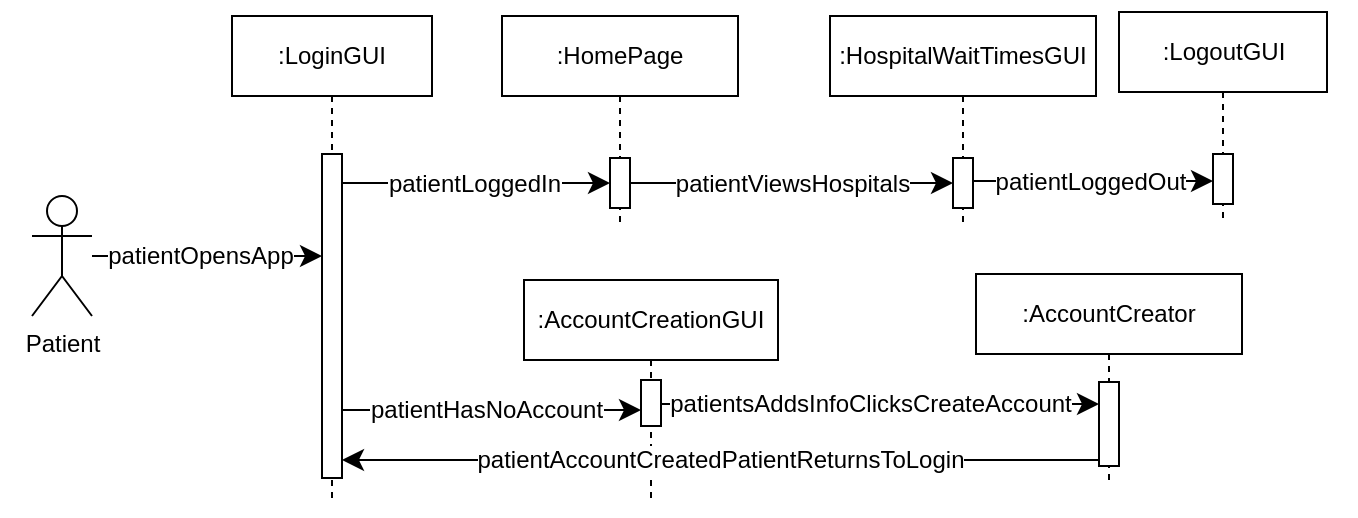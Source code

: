 <mxfile version="24.7.17">
  <diagram name="Page-1" id="2YBvvXClWsGukQMizWep">
    <mxGraphModel dx="1259" dy="655" grid="0" gridSize="10" guides="1" tooltips="1" connect="1" arrows="1" fold="1" page="1" pageScale="1" pageWidth="850" pageHeight="1100" background="#ffffff" math="0" shadow="0">
      <root>
        <mxCell id="0" />
        <mxCell id="1" parent="0" />
        <mxCell id="E6NOx3_vWvqfJ0P1HMbt-11" value="" style="rounded=0;whiteSpace=wrap;html=1;strokeColor=none;" parent="1" vertex="1">
          <mxGeometry x="633" y="42" width="120" height="258" as="geometry" />
        </mxCell>
        <mxCell id="E6NOx3_vWvqfJ0P1HMbt-10" value="" style="rounded=0;whiteSpace=wrap;html=1;strokeColor=none;" parent="1" vertex="1">
          <mxGeometry x="75" y="50" width="120" height="174" as="geometry" />
        </mxCell>
        <mxCell id="aM9ryv3xv72pqoxQDRHE-1" value=":LoginGUI" style="shape=umlLifeline;perimeter=lifelinePerimeter;whiteSpace=wrap;html=1;container=0;dropTarget=0;collapsible=0;recursiveResize=0;outlineConnect=0;portConstraint=eastwest;newEdgeStyle={&quot;edgeStyle&quot;:&quot;elbowEdgeStyle&quot;,&quot;elbow&quot;:&quot;vertical&quot;,&quot;curved&quot;:0,&quot;rounded&quot;:0};" parent="1" vertex="1">
          <mxGeometry x="191" y="50" width="100" height="243" as="geometry" />
        </mxCell>
        <mxCell id="aM9ryv3xv72pqoxQDRHE-2" value="" style="html=1;points=[];perimeter=orthogonalPerimeter;outlineConnect=0;targetShapes=umlLifeline;portConstraint=eastwest;newEdgeStyle={&quot;edgeStyle&quot;:&quot;elbowEdgeStyle&quot;,&quot;elbow&quot;:&quot;vertical&quot;,&quot;curved&quot;:0,&quot;rounded&quot;:0};" parent="aM9ryv3xv72pqoxQDRHE-1" vertex="1">
          <mxGeometry x="45" y="69" width="10" height="162" as="geometry" />
        </mxCell>
        <mxCell id="aM9ryv3xv72pqoxQDRHE-5" value=":AccountCreationGUI" style="shape=umlLifeline;perimeter=lifelinePerimeter;whiteSpace=wrap;html=1;container=0;dropTarget=0;collapsible=0;recursiveResize=0;outlineConnect=0;portConstraint=eastwest;newEdgeStyle={&quot;edgeStyle&quot;:&quot;elbowEdgeStyle&quot;,&quot;elbow&quot;:&quot;vertical&quot;,&quot;curved&quot;:0,&quot;rounded&quot;:0};" parent="1" vertex="1">
          <mxGeometry x="337" y="182" width="127" height="111" as="geometry" />
        </mxCell>
        <mxCell id="aM9ryv3xv72pqoxQDRHE-6" value="" style="html=1;points=[];perimeter=orthogonalPerimeter;outlineConnect=0;targetShapes=umlLifeline;portConstraint=eastwest;newEdgeStyle={&quot;edgeStyle&quot;:&quot;elbowEdgeStyle&quot;,&quot;elbow&quot;:&quot;vertical&quot;,&quot;curved&quot;:0,&quot;rounded&quot;:0};" parent="aM9ryv3xv72pqoxQDRHE-5" vertex="1">
          <mxGeometry x="58.5" y="50" width="10" height="23" as="geometry" />
        </mxCell>
        <mxCell id="JPjZ9n4mydb_W1zHjXlX-1" value="" style="edgeStyle=none;curved=1;rounded=0;orthogonalLoop=1;jettySize=auto;html=1;fontSize=12;startSize=8;endSize=8;" parent="1" source="W02SHAz67EgGQIxPDvYj-1" target="aM9ryv3xv72pqoxQDRHE-2" edge="1">
          <mxGeometry relative="1" as="geometry" />
        </mxCell>
        <mxCell id="FpNr1gH__5IdUl0Pg7lG-1" value="patientOpensApp" style="edgeLabel;html=1;align=center;verticalAlign=middle;resizable=0;points=[];fontSize=12;" parent="JPjZ9n4mydb_W1zHjXlX-1" vertex="1" connectable="0">
          <mxGeometry x="0.076" y="2" relative="1" as="geometry">
            <mxPoint x="-8" y="2" as="offset" />
          </mxGeometry>
        </mxCell>
        <mxCell id="W02SHAz67EgGQIxPDvYj-1" value="Patient" style="shape=umlActor;verticalLabelPosition=bottom;verticalAlign=top;html=1;outlineConnect=0;" parent="1" vertex="1">
          <mxGeometry x="91" y="140" width="30" height="60" as="geometry" />
        </mxCell>
        <mxCell id="JPjZ9n4mydb_W1zHjXlX-2" style="edgeStyle=elbowEdgeStyle;curved=0;rounded=0;orthogonalLoop=1;jettySize=auto;html=1;elbow=vertical;fontSize=12;startSize=8;endSize=8;" parent="1" source="aM9ryv3xv72pqoxQDRHE-2" target="aM9ryv3xv72pqoxQDRHE-6" edge="1">
          <mxGeometry relative="1" as="geometry">
            <Array as="points">
              <mxPoint x="321" y="247" />
            </Array>
          </mxGeometry>
        </mxCell>
        <mxCell id="JPjZ9n4mydb_W1zHjXlX-3" value="patientHasNoAccount" style="edgeLabel;html=1;align=center;verticalAlign=middle;resizable=0;points=[];fontSize=12;" parent="JPjZ9n4mydb_W1zHjXlX-2" vertex="1" connectable="0">
          <mxGeometry x="0.125" y="1" relative="1" as="geometry">
            <mxPoint x="-12" y="1" as="offset" />
          </mxGeometry>
        </mxCell>
        <mxCell id="FpNr1gH__5IdUl0Pg7lG-3" value=":AccountCreator" style="shape=umlLifeline;perimeter=lifelinePerimeter;whiteSpace=wrap;html=1;container=0;dropTarget=0;collapsible=0;recursiveResize=0;outlineConnect=0;portConstraint=eastwest;newEdgeStyle={&quot;edgeStyle&quot;:&quot;elbowEdgeStyle&quot;,&quot;elbow&quot;:&quot;vertical&quot;,&quot;curved&quot;:0,&quot;rounded&quot;:0};" parent="1" vertex="1">
          <mxGeometry x="563" y="179" width="133" height="106" as="geometry" />
        </mxCell>
        <mxCell id="FpNr1gH__5IdUl0Pg7lG-4" value="" style="html=1;points=[];perimeter=orthogonalPerimeter;outlineConnect=0;targetShapes=umlLifeline;portConstraint=eastwest;newEdgeStyle={&quot;edgeStyle&quot;:&quot;elbowEdgeStyle&quot;,&quot;elbow&quot;:&quot;vertical&quot;,&quot;curved&quot;:0,&quot;rounded&quot;:0};" parent="FpNr1gH__5IdUl0Pg7lG-3" vertex="1">
          <mxGeometry x="61.5" y="54" width="10" height="42" as="geometry" />
        </mxCell>
        <mxCell id="FpNr1gH__5IdUl0Pg7lG-5" value="" style="edgeStyle=elbowEdgeStyle;curved=0;rounded=0;orthogonalLoop=1;jettySize=auto;html=1;elbow=vertical;fontSize=12;startSize=8;endSize=8;" parent="1" source="aM9ryv3xv72pqoxQDRHE-6" target="FpNr1gH__5IdUl0Pg7lG-4" edge="1">
          <mxGeometry relative="1" as="geometry" />
        </mxCell>
        <mxCell id="FpNr1gH__5IdUl0Pg7lG-10" value="patientsAddsInfoClicksCreateAccount" style="edgeLabel;html=1;align=center;verticalAlign=middle;resizable=0;points=[];fontSize=12;" parent="FpNr1gH__5IdUl0Pg7lG-5" vertex="1" connectable="0">
          <mxGeometry x="0.203" relative="1" as="geometry">
            <mxPoint x="-27" as="offset" />
          </mxGeometry>
        </mxCell>
        <mxCell id="FpNr1gH__5IdUl0Pg7lG-11" value="patientAccountCreatedPatientReturnsToLogin" style="edgeStyle=elbowEdgeStyle;curved=0;rounded=0;orthogonalLoop=1;jettySize=auto;html=1;elbow=vertical;fontSize=12;startSize=8;endSize=8;" parent="1" source="FpNr1gH__5IdUl0Pg7lG-4" target="aM9ryv3xv72pqoxQDRHE-2" edge="1">
          <mxGeometry relative="1" as="geometry">
            <mxPoint x="249" y="255" as="targetPoint" />
            <Array as="points">
              <mxPoint x="395" y="272" />
            </Array>
          </mxGeometry>
        </mxCell>
        <mxCell id="FpNr1gH__5IdUl0Pg7lG-12" value=":HomePage" style="shape=umlLifeline;perimeter=lifelinePerimeter;whiteSpace=wrap;html=1;container=0;dropTarget=0;collapsible=0;recursiveResize=0;outlineConnect=0;portConstraint=eastwest;newEdgeStyle={&quot;edgeStyle&quot;:&quot;elbowEdgeStyle&quot;,&quot;elbow&quot;:&quot;vertical&quot;,&quot;curved&quot;:0,&quot;rounded&quot;:0};" parent="1" vertex="1">
          <mxGeometry x="326" y="50" width="118" height="106" as="geometry" />
        </mxCell>
        <mxCell id="FpNr1gH__5IdUl0Pg7lG-13" value="" style="html=1;points=[];perimeter=orthogonalPerimeter;outlineConnect=0;targetShapes=umlLifeline;portConstraint=eastwest;newEdgeStyle={&quot;edgeStyle&quot;:&quot;elbowEdgeStyle&quot;,&quot;elbow&quot;:&quot;vertical&quot;,&quot;curved&quot;:0,&quot;rounded&quot;:0};" parent="FpNr1gH__5IdUl0Pg7lG-12" vertex="1">
          <mxGeometry x="54" y="71" width="10" height="25" as="geometry" />
        </mxCell>
        <mxCell id="FpNr1gH__5IdUl0Pg7lG-14" style="edgeStyle=elbowEdgeStyle;curved=0;rounded=0;orthogonalLoop=1;jettySize=auto;html=1;elbow=vertical;fontSize=12;startSize=8;endSize=8;" parent="1" source="aM9ryv3xv72pqoxQDRHE-2" target="FpNr1gH__5IdUl0Pg7lG-13" edge="1">
          <mxGeometry relative="1" as="geometry" />
        </mxCell>
        <mxCell id="FpNr1gH__5IdUl0Pg7lG-15" value="patientLoggedIn" style="edgeLabel;html=1;align=center;verticalAlign=middle;resizable=0;points=[];fontSize=12;" parent="FpNr1gH__5IdUl0Pg7lG-14" vertex="1" connectable="0">
          <mxGeometry x="-0.204" relative="1" as="geometry">
            <mxPoint x="12" as="offset" />
          </mxGeometry>
        </mxCell>
        <mxCell id="E6NOx3_vWvqfJ0P1HMbt-2" value=":HospitalWaitTimesGUI" style="shape=umlLifeline;perimeter=lifelinePerimeter;whiteSpace=wrap;html=1;container=0;dropTarget=0;collapsible=0;recursiveResize=0;outlineConnect=0;portConstraint=eastwest;newEdgeStyle={&quot;edgeStyle&quot;:&quot;elbowEdgeStyle&quot;,&quot;elbow&quot;:&quot;vertical&quot;,&quot;curved&quot;:0,&quot;rounded&quot;:0};" parent="1" vertex="1">
          <mxGeometry x="490" y="50" width="133" height="106" as="geometry" />
        </mxCell>
        <mxCell id="E6NOx3_vWvqfJ0P1HMbt-3" value="" style="html=1;points=[];perimeter=orthogonalPerimeter;outlineConnect=0;targetShapes=umlLifeline;portConstraint=eastwest;newEdgeStyle={&quot;edgeStyle&quot;:&quot;elbowEdgeStyle&quot;,&quot;elbow&quot;:&quot;vertical&quot;,&quot;curved&quot;:0,&quot;rounded&quot;:0};" parent="E6NOx3_vWvqfJ0P1HMbt-2" vertex="1">
          <mxGeometry x="61.5" y="71" width="10" height="25" as="geometry" />
        </mxCell>
        <mxCell id="E6NOx3_vWvqfJ0P1HMbt-4" value="patientViewsHospitals" style="edgeStyle=elbowEdgeStyle;curved=0;rounded=0;orthogonalLoop=1;jettySize=auto;html=1;elbow=horizontal;fontSize=12;startSize=8;endSize=8;" parent="1" source="FpNr1gH__5IdUl0Pg7lG-13" target="E6NOx3_vWvqfJ0P1HMbt-3" edge="1">
          <mxGeometry x="0.0" relative="1" as="geometry">
            <mxPoint as="offset" />
          </mxGeometry>
        </mxCell>
        <mxCell id="E6NOx3_vWvqfJ0P1HMbt-5" value=":LogoutGUI" style="shape=umlLifeline;perimeter=lifelinePerimeter;whiteSpace=wrap;html=1;container=0;dropTarget=0;collapsible=0;recursiveResize=0;outlineConnect=0;portConstraint=eastwest;newEdgeStyle={&quot;edgeStyle&quot;:&quot;elbowEdgeStyle&quot;,&quot;elbow&quot;:&quot;vertical&quot;,&quot;curved&quot;:0,&quot;rounded&quot;:0};" parent="1" vertex="1">
          <mxGeometry x="634.5" y="48" width="104" height="106" as="geometry" />
        </mxCell>
        <mxCell id="E6NOx3_vWvqfJ0P1HMbt-6" value="" style="html=1;points=[];perimeter=orthogonalPerimeter;outlineConnect=0;targetShapes=umlLifeline;portConstraint=eastwest;newEdgeStyle={&quot;edgeStyle&quot;:&quot;elbowEdgeStyle&quot;,&quot;elbow&quot;:&quot;vertical&quot;,&quot;curved&quot;:0,&quot;rounded&quot;:0};" parent="E6NOx3_vWvqfJ0P1HMbt-5" vertex="1">
          <mxGeometry x="47" y="71" width="10" height="25" as="geometry" />
        </mxCell>
        <mxCell id="E6NOx3_vWvqfJ0P1HMbt-7" style="edgeStyle=elbowEdgeStyle;curved=0;rounded=0;orthogonalLoop=1;jettySize=auto;html=1;elbow=vertical;fontSize=12;startSize=8;endSize=8;" parent="1" source="E6NOx3_vWvqfJ0P1HMbt-3" target="E6NOx3_vWvqfJ0P1HMbt-6" edge="1">
          <mxGeometry relative="1" as="geometry" />
        </mxCell>
        <mxCell id="E6NOx3_vWvqfJ0P1HMbt-9" value="patientLoggedOut" style="edgeLabel;html=1;align=center;verticalAlign=middle;resizable=0;points=[];fontSize=12;" parent="E6NOx3_vWvqfJ0P1HMbt-7" vertex="1" connectable="0">
          <mxGeometry x="0.176" relative="1" as="geometry">
            <mxPoint x="-12" as="offset" />
          </mxGeometry>
        </mxCell>
      </root>
    </mxGraphModel>
  </diagram>
</mxfile>
